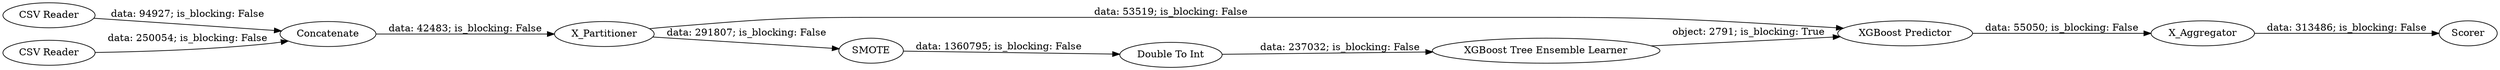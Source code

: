 digraph {
	"699004903322141575_9" [label="XGBoost Predictor"]
	"699004903322141575_13" [label="Double To Int"]
	"699004903322141575_14" [label=X_Aggregator]
	"699004903322141575_5" [label=Scorer]
	"699004903322141575_2" [label="CSV Reader"]
	"699004903322141575_1" [label="CSV Reader"]
	"699004903322141575_8" [label="XGBoost Tree Ensemble Learner"]
	"699004903322141575_11" [label=Concatenate]
	"699004903322141575_12" [label=SMOTE]
	"699004903322141575_10" [label=X_Partitioner]
	"699004903322141575_10" -> "699004903322141575_12" [label="data: 291807; is_blocking: False"]
	"699004903322141575_9" -> "699004903322141575_14" [label="data: 55050; is_blocking: False"]
	"699004903322141575_11" -> "699004903322141575_10" [label="data: 42483; is_blocking: False"]
	"699004903322141575_12" -> "699004903322141575_13" [label="data: 1360795; is_blocking: False"]
	"699004903322141575_10" -> "699004903322141575_9" [label="data: 53519; is_blocking: False"]
	"699004903322141575_2" -> "699004903322141575_11" [label="data: 94927; is_blocking: False"]
	"699004903322141575_1" -> "699004903322141575_11" [label="data: 250054; is_blocking: False"]
	"699004903322141575_8" -> "699004903322141575_9" [label="object: 2791; is_blocking: True"]
	"699004903322141575_14" -> "699004903322141575_5" [label="data: 313486; is_blocking: False"]
	"699004903322141575_13" -> "699004903322141575_8" [label="data: 237032; is_blocking: False"]
	rankdir=LR
}
